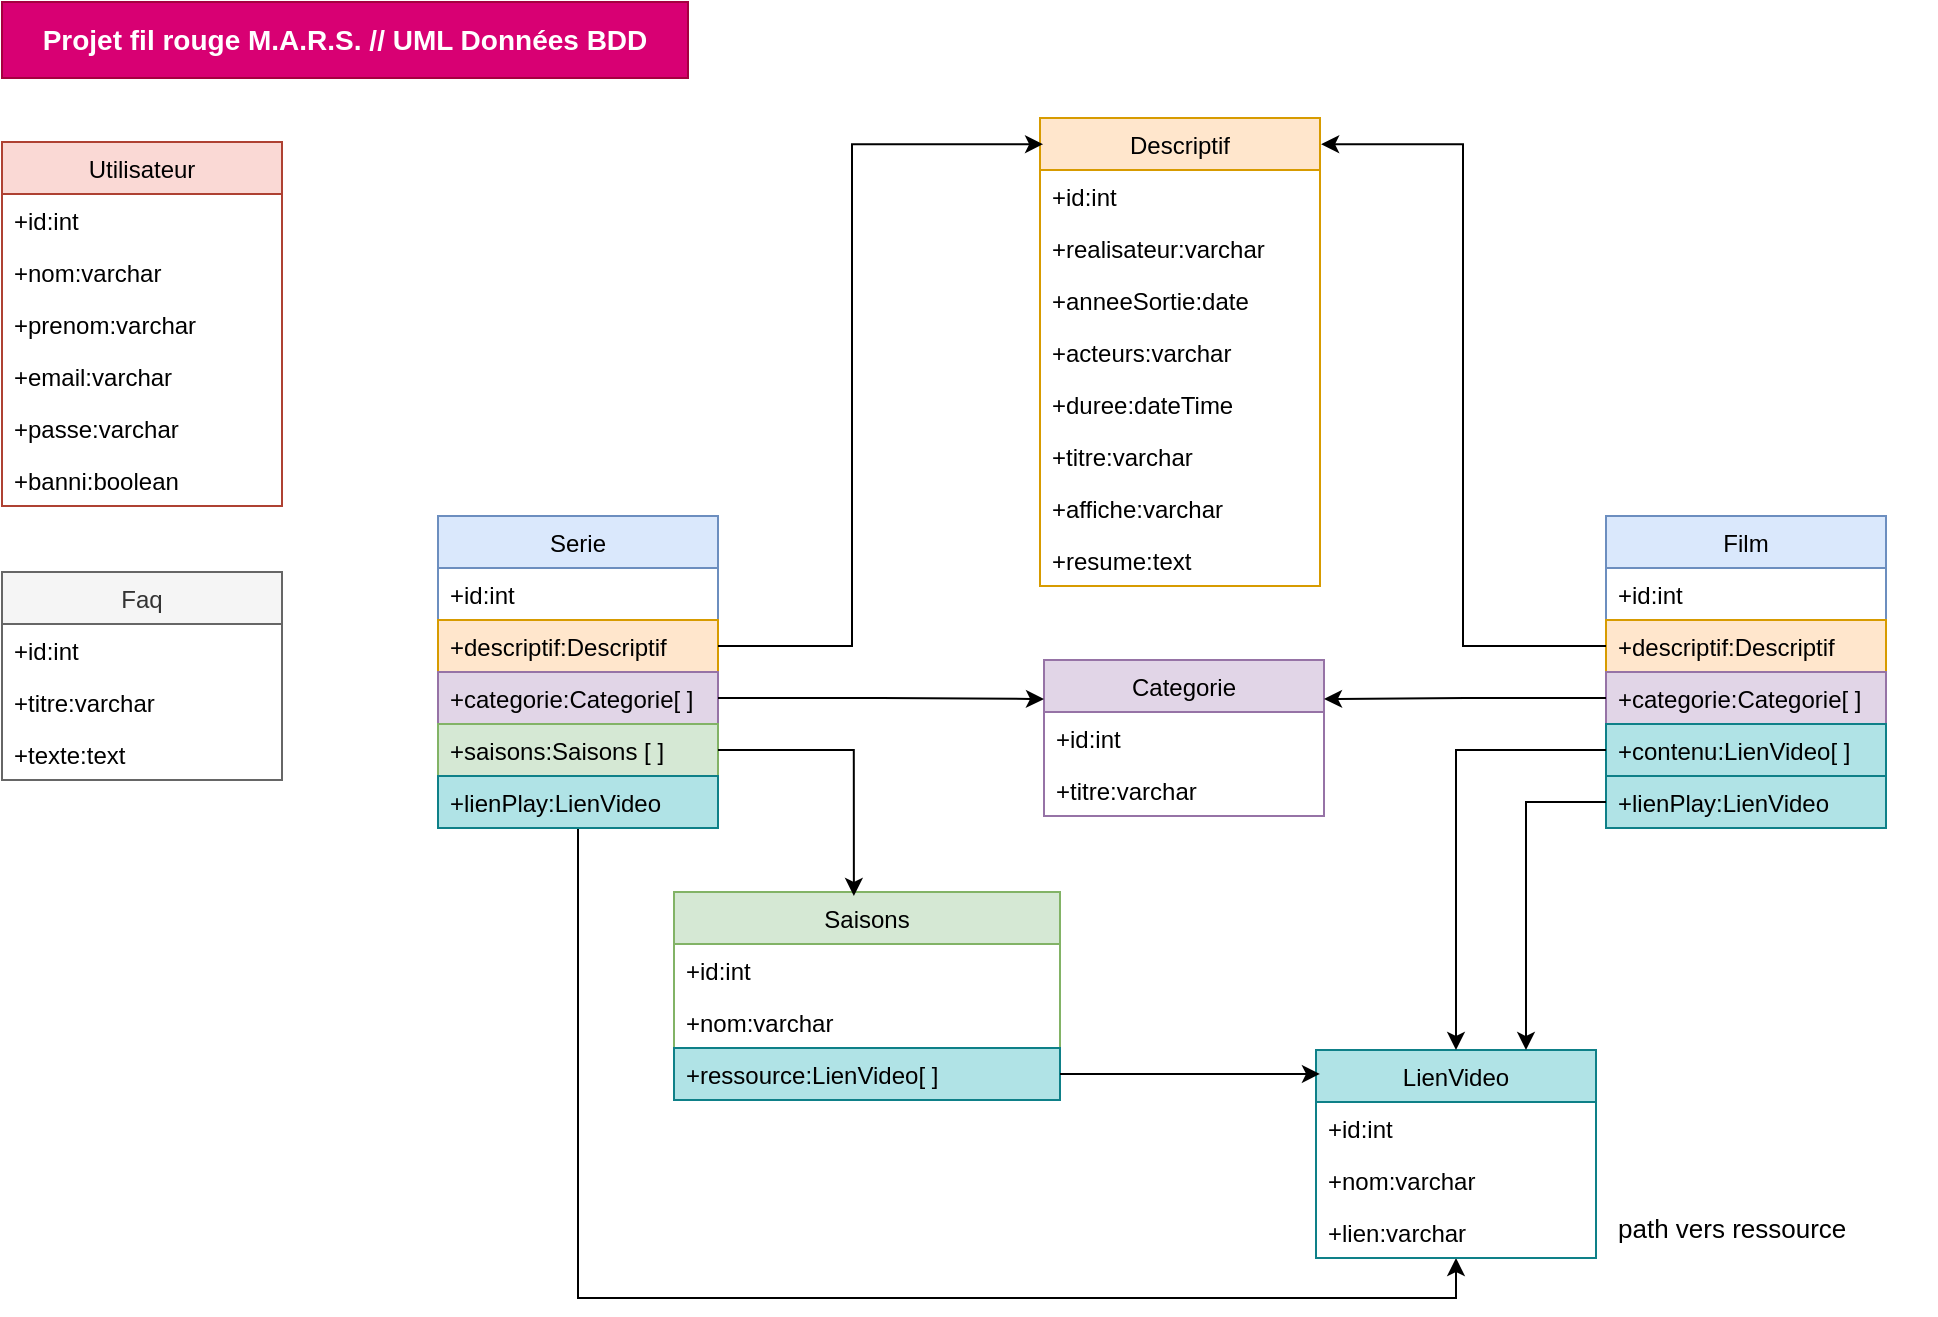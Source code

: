 <mxfile version="18.0.2"><diagram id="t_t7tqn6cz8N02ouKKyp" name="Page-1"><mxGraphModel dx="1422" dy="762" grid="0" gridSize="10" guides="1" tooltips="1" connect="1" arrows="1" fold="1" page="0" pageScale="1" pageWidth="827" pageHeight="1169" math="0" shadow="0"><root><mxCell id="0"/><mxCell id="1" parent="0"/><mxCell id="_OxvFJDBYLEttB0vJ1yU-1" value="Utilisateur" style="swimlane;fontStyle=0;childLayout=stackLayout;horizontal=1;startSize=26;fillColor=#fad9d5;horizontalStack=0;resizeParent=1;resizeParentMax=0;resizeLast=0;collapsible=1;marginBottom=0;strokeColor=#ae4132;" vertex="1" parent="1"><mxGeometry x="9" y="80" width="140" height="182" as="geometry"/></mxCell><mxCell id="_OxvFJDBYLEttB0vJ1yU-2" value="+id:int" style="text;strokeColor=none;fillColor=none;align=left;verticalAlign=top;spacingLeft=4;spacingRight=4;overflow=hidden;rotatable=0;points=[[0,0.5],[1,0.5]];portConstraint=eastwest;" vertex="1" parent="_OxvFJDBYLEttB0vJ1yU-1"><mxGeometry y="26" width="140" height="26" as="geometry"/></mxCell><mxCell id="_OxvFJDBYLEttB0vJ1yU-3" value="+nom:varchar" style="text;strokeColor=none;fillColor=none;align=left;verticalAlign=top;spacingLeft=4;spacingRight=4;overflow=hidden;rotatable=0;points=[[0,0.5],[1,0.5]];portConstraint=eastwest;" vertex="1" parent="_OxvFJDBYLEttB0vJ1yU-1"><mxGeometry y="52" width="140" height="26" as="geometry"/></mxCell><mxCell id="_OxvFJDBYLEttB0vJ1yU-4" value="+prenom:varchar" style="text;strokeColor=none;fillColor=none;align=left;verticalAlign=top;spacingLeft=4;spacingRight=4;overflow=hidden;rotatable=0;points=[[0,0.5],[1,0.5]];portConstraint=eastwest;" vertex="1" parent="_OxvFJDBYLEttB0vJ1yU-1"><mxGeometry y="78" width="140" height="26" as="geometry"/></mxCell><mxCell id="_OxvFJDBYLEttB0vJ1yU-6" value="+email:varchar" style="text;strokeColor=none;fillColor=none;align=left;verticalAlign=top;spacingLeft=4;spacingRight=4;overflow=hidden;rotatable=0;points=[[0,0.5],[1,0.5]];portConstraint=eastwest;" vertex="1" parent="_OxvFJDBYLEttB0vJ1yU-1"><mxGeometry y="104" width="140" height="26" as="geometry"/></mxCell><mxCell id="_OxvFJDBYLEttB0vJ1yU-7" value="+passe:varchar" style="text;strokeColor=none;fillColor=none;align=left;verticalAlign=top;spacingLeft=4;spacingRight=4;overflow=hidden;rotatable=0;points=[[0,0.5],[1,0.5]];portConstraint=eastwest;" vertex="1" parent="_OxvFJDBYLEttB0vJ1yU-1"><mxGeometry y="130" width="140" height="26" as="geometry"/></mxCell><mxCell id="_OxvFJDBYLEttB0vJ1yU-8" value="+banni:boolean" style="text;strokeColor=none;fillColor=none;align=left;verticalAlign=top;spacingLeft=4;spacingRight=4;overflow=hidden;rotatable=0;points=[[0,0.5],[1,0.5]];portConstraint=eastwest;" vertex="1" parent="_OxvFJDBYLEttB0vJ1yU-1"><mxGeometry y="156" width="140" height="26" as="geometry"/></mxCell><mxCell id="_OxvFJDBYLEttB0vJ1yU-9" value="Projet fil rouge M.A.R.S. // UML Données BDD" style="text;html=1;align=center;verticalAlign=middle;whiteSpace=wrap;rounded=0;fontStyle=1;fontSize=14;fillColor=#d80073;strokeColor=#A50040;fontColor=#ffffff;" vertex="1" parent="1"><mxGeometry x="9" y="10" width="343" height="38" as="geometry"/></mxCell><mxCell id="_OxvFJDBYLEttB0vJ1yU-14" value="Faq" style="swimlane;fontStyle=0;childLayout=stackLayout;horizontal=1;startSize=26;fillColor=#f5f5f5;horizontalStack=0;resizeParent=1;resizeParentMax=0;resizeLast=0;collapsible=1;marginBottom=0;strokeColor=#666666;fontColor=#333333;" vertex="1" parent="1"><mxGeometry x="9" y="295" width="140" height="104" as="geometry"/></mxCell><mxCell id="_OxvFJDBYLEttB0vJ1yU-15" value="+id:int" style="text;strokeColor=none;fillColor=none;align=left;verticalAlign=top;spacingLeft=4;spacingRight=4;overflow=hidden;rotatable=0;points=[[0,0.5],[1,0.5]];portConstraint=eastwest;" vertex="1" parent="_OxvFJDBYLEttB0vJ1yU-14"><mxGeometry y="26" width="140" height="26" as="geometry"/></mxCell><mxCell id="_OxvFJDBYLEttB0vJ1yU-16" value="+titre:varchar" style="text;strokeColor=none;fillColor=none;align=left;verticalAlign=top;spacingLeft=4;spacingRight=4;overflow=hidden;rotatable=0;points=[[0,0.5],[1,0.5]];portConstraint=eastwest;" vertex="1" parent="_OxvFJDBYLEttB0vJ1yU-14"><mxGeometry y="52" width="140" height="26" as="geometry"/></mxCell><mxCell id="_OxvFJDBYLEttB0vJ1yU-17" value="+texte:text" style="text;strokeColor=none;fillColor=none;align=left;verticalAlign=top;spacingLeft=4;spacingRight=4;overflow=hidden;rotatable=0;points=[[0,0.5],[1,0.5]];portConstraint=eastwest;" vertex="1" parent="_OxvFJDBYLEttB0vJ1yU-14"><mxGeometry y="78" width="140" height="26" as="geometry"/></mxCell><mxCell id="_OxvFJDBYLEttB0vJ1yU-35" value="path vers ressource" style="text;html=1;strokeColor=none;fillColor=none;align=left;verticalAlign=middle;whiteSpace=wrap;rounded=0;fontSize=13;" vertex="1" parent="1"><mxGeometry x="815" y="608" width="161" height="30" as="geometry"/></mxCell><mxCell id="_OxvFJDBYLEttB0vJ1yU-42" value="Descriptif" style="swimlane;fontStyle=0;childLayout=stackLayout;horizontal=1;startSize=26;fillColor=#ffe6cc;horizontalStack=0;resizeParent=1;resizeParentMax=0;resizeLast=0;collapsible=1;marginBottom=0;strokeColor=#d79b00;" vertex="1" parent="1"><mxGeometry x="528" y="68" width="140" height="234" as="geometry"/></mxCell><mxCell id="_OxvFJDBYLEttB0vJ1yU-43" value="+id:int" style="text;strokeColor=none;fillColor=none;align=left;verticalAlign=top;spacingLeft=4;spacingRight=4;overflow=hidden;rotatable=0;points=[[0,0.5],[1,0.5]];portConstraint=eastwest;" vertex="1" parent="_OxvFJDBYLEttB0vJ1yU-42"><mxGeometry y="26" width="140" height="26" as="geometry"/></mxCell><mxCell id="_OxvFJDBYLEttB0vJ1yU-44" value="+realisateur:varchar" style="text;strokeColor=none;fillColor=none;align=left;verticalAlign=top;spacingLeft=4;spacingRight=4;overflow=hidden;rotatable=0;points=[[0,0.5],[1,0.5]];portConstraint=eastwest;" vertex="1" parent="_OxvFJDBYLEttB0vJ1yU-42"><mxGeometry y="52" width="140" height="26" as="geometry"/></mxCell><mxCell id="_OxvFJDBYLEttB0vJ1yU-45" value="+anneeSortie:date" style="text;strokeColor=none;fillColor=none;align=left;verticalAlign=top;spacingLeft=4;spacingRight=4;overflow=hidden;rotatable=0;points=[[0,0.5],[1,0.5]];portConstraint=eastwest;" vertex="1" parent="_OxvFJDBYLEttB0vJ1yU-42"><mxGeometry y="78" width="140" height="26" as="geometry"/></mxCell><mxCell id="_OxvFJDBYLEttB0vJ1yU-46" value="+acteurs:varchar" style="text;strokeColor=none;fillColor=none;align=left;verticalAlign=top;spacingLeft=4;spacingRight=4;overflow=hidden;rotatable=0;points=[[0,0.5],[1,0.5]];portConstraint=eastwest;" vertex="1" parent="_OxvFJDBYLEttB0vJ1yU-42"><mxGeometry y="104" width="140" height="26" as="geometry"/></mxCell><mxCell id="_OxvFJDBYLEttB0vJ1yU-76" value="+duree:dateTime" style="text;strokeColor=none;fillColor=none;align=left;verticalAlign=top;spacingLeft=4;spacingRight=4;overflow=hidden;rotatable=0;points=[[0,0.5],[1,0.5]];portConstraint=eastwest;" vertex="1" parent="_OxvFJDBYLEttB0vJ1yU-42"><mxGeometry y="130" width="140" height="26" as="geometry"/></mxCell><mxCell id="_OxvFJDBYLEttB0vJ1yU-123" value="+titre:varchar" style="text;strokeColor=none;fillColor=none;align=left;verticalAlign=top;spacingLeft=4;spacingRight=4;overflow=hidden;rotatable=0;points=[[0,0.5],[1,0.5]];portConstraint=eastwest;" vertex="1" parent="_OxvFJDBYLEttB0vJ1yU-42"><mxGeometry y="156" width="140" height="26" as="geometry"/></mxCell><mxCell id="_OxvFJDBYLEttB0vJ1yU-124" value="+affiche:varchar" style="text;strokeColor=none;fillColor=none;align=left;verticalAlign=top;spacingLeft=4;spacingRight=4;overflow=hidden;rotatable=0;points=[[0,0.5],[1,0.5]];portConstraint=eastwest;" vertex="1" parent="_OxvFJDBYLEttB0vJ1yU-42"><mxGeometry y="182" width="140" height="26" as="geometry"/></mxCell><mxCell id="_OxvFJDBYLEttB0vJ1yU-125" value="+resume:text" style="text;strokeColor=none;fillColor=none;align=left;verticalAlign=top;spacingLeft=4;spacingRight=4;overflow=hidden;rotatable=0;points=[[0,0.5],[1,0.5]];portConstraint=eastwest;" vertex="1" parent="_OxvFJDBYLEttB0vJ1yU-42"><mxGeometry y="208" width="140" height="26" as="geometry"/></mxCell><mxCell id="_OxvFJDBYLEttB0vJ1yU-53" value="Categorie" style="swimlane;fontStyle=0;childLayout=stackLayout;horizontal=1;startSize=26;fillColor=#e1d5e7;horizontalStack=0;resizeParent=1;resizeParentMax=0;resizeLast=0;collapsible=1;marginBottom=0;strokeColor=#9673a6;" vertex="1" parent="1"><mxGeometry x="530" y="339" width="140" height="78" as="geometry"/></mxCell><mxCell id="_OxvFJDBYLEttB0vJ1yU-54" value="+id:int" style="text;strokeColor=none;fillColor=none;align=left;verticalAlign=top;spacingLeft=4;spacingRight=4;overflow=hidden;rotatable=0;points=[[0,0.5],[1,0.5]];portConstraint=eastwest;" vertex="1" parent="_OxvFJDBYLEttB0vJ1yU-53"><mxGeometry y="26" width="140" height="26" as="geometry"/></mxCell><mxCell id="_OxvFJDBYLEttB0vJ1yU-55" value="+titre:varchar" style="text;strokeColor=none;fillColor=none;align=left;verticalAlign=top;spacingLeft=4;spacingRight=4;overflow=hidden;rotatable=0;points=[[0,0.5],[1,0.5]];portConstraint=eastwest;" vertex="1" parent="_OxvFJDBYLEttB0vJ1yU-53"><mxGeometry y="52" width="140" height="26" as="geometry"/></mxCell><mxCell id="_OxvFJDBYLEttB0vJ1yU-136" style="edgeStyle=orthogonalEdgeStyle;rounded=0;orthogonalLoop=1;jettySize=auto;html=1;exitX=0.5;exitY=1;exitDx=0;exitDy=0;entryX=0.5;entryY=1;entryDx=0;entryDy=0;fontSize=13;" edge="1" parent="1" source="_OxvFJDBYLEttB0vJ1yU-67" target="_OxvFJDBYLEttB0vJ1yU-98"><mxGeometry relative="1" as="geometry"/></mxCell><mxCell id="_OxvFJDBYLEttB0vJ1yU-67" value="Serie" style="swimlane;fontStyle=0;childLayout=stackLayout;horizontal=1;startSize=26;fillColor=#dae8fc;horizontalStack=0;resizeParent=1;resizeParentMax=0;resizeLast=0;collapsible=1;marginBottom=0;strokeColor=#6c8ebf;" vertex="1" parent="1"><mxGeometry x="227" y="267" width="140" height="156" as="geometry"/></mxCell><mxCell id="_OxvFJDBYLEttB0vJ1yU-68" value="+id:int" style="text;strokeColor=none;fillColor=none;align=left;verticalAlign=top;spacingLeft=4;spacingRight=4;overflow=hidden;rotatable=0;points=[[0,0.5],[1,0.5]];portConstraint=eastwest;" vertex="1" parent="_OxvFJDBYLEttB0vJ1yU-67"><mxGeometry y="26" width="140" height="26" as="geometry"/></mxCell><mxCell id="_OxvFJDBYLEttB0vJ1yU-74" value="+descriptif:Descriptif" style="text;strokeColor=#d79b00;fillColor=#ffe6cc;align=left;verticalAlign=top;spacingLeft=4;spacingRight=4;overflow=hidden;rotatable=0;points=[[0,0.5],[1,0.5]];portConstraint=eastwest;" vertex="1" parent="_OxvFJDBYLEttB0vJ1yU-67"><mxGeometry y="52" width="140" height="26" as="geometry"/></mxCell><mxCell id="_OxvFJDBYLEttB0vJ1yU-75" value="+categorie:Categorie[ ]" style="text;strokeColor=#9673a6;fillColor=#e1d5e7;align=left;verticalAlign=top;spacingLeft=4;spacingRight=4;overflow=hidden;rotatable=0;points=[[0,0.5],[1,0.5]];portConstraint=eastwest;" vertex="1" parent="_OxvFJDBYLEttB0vJ1yU-67"><mxGeometry y="78" width="140" height="26" as="geometry"/></mxCell><mxCell id="_OxvFJDBYLEttB0vJ1yU-103" value="+saisons:Saisons [ ]" style="text;strokeColor=#82b366;fillColor=#d5e8d4;align=left;verticalAlign=top;spacingLeft=4;spacingRight=4;overflow=hidden;rotatable=0;points=[[0,0.5],[1,0.5]];portConstraint=eastwest;" vertex="1" parent="_OxvFJDBYLEttB0vJ1yU-67"><mxGeometry y="104" width="140" height="26" as="geometry"/></mxCell><mxCell id="_OxvFJDBYLEttB0vJ1yU-133" value="+lienPlay:LienVideo" style="text;strokeColor=#0e8088;fillColor=#b0e3e6;align=left;verticalAlign=top;spacingLeft=4;spacingRight=4;overflow=hidden;rotatable=0;points=[[0,0.5],[1,0.5]];portConstraint=eastwest;" vertex="1" parent="_OxvFJDBYLEttB0vJ1yU-67"><mxGeometry y="130" width="140" height="26" as="geometry"/></mxCell><mxCell id="_OxvFJDBYLEttB0vJ1yU-93" value="Saisons" style="swimlane;fontStyle=0;childLayout=stackLayout;horizontal=1;startSize=26;fillColor=#d5e8d4;horizontalStack=0;resizeParent=1;resizeParentMax=0;resizeLast=0;collapsible=1;marginBottom=0;strokeColor=#82b366;" vertex="1" parent="1"><mxGeometry x="345" y="455" width="193" height="104" as="geometry"/></mxCell><mxCell id="_OxvFJDBYLEttB0vJ1yU-94" value="+id:int" style="text;strokeColor=none;fillColor=none;align=left;verticalAlign=top;spacingLeft=4;spacingRight=4;overflow=hidden;rotatable=0;points=[[0,0.5],[1,0.5]];portConstraint=eastwest;" vertex="1" parent="_OxvFJDBYLEttB0vJ1yU-93"><mxGeometry y="26" width="193" height="26" as="geometry"/></mxCell><mxCell id="_OxvFJDBYLEttB0vJ1yU-95" value="+nom:varchar" style="text;strokeColor=none;fillColor=none;align=left;verticalAlign=top;spacingLeft=4;spacingRight=4;overflow=hidden;rotatable=0;points=[[0,0.5],[1,0.5]];portConstraint=eastwest;" vertex="1" parent="_OxvFJDBYLEttB0vJ1yU-93"><mxGeometry y="52" width="193" height="26" as="geometry"/></mxCell><mxCell id="_OxvFJDBYLEttB0vJ1yU-96" value="+ressource:LienVideo[ ]" style="text;strokeColor=#0e8088;fillColor=#b0e3e6;align=left;verticalAlign=top;spacingLeft=4;spacingRight=4;overflow=hidden;rotatable=0;points=[[0,0.5],[1,0.5]];portConstraint=eastwest;" vertex="1" parent="_OxvFJDBYLEttB0vJ1yU-93"><mxGeometry y="78" width="193" height="26" as="geometry"/></mxCell><mxCell id="_OxvFJDBYLEttB0vJ1yU-98" value="LienVideo" style="swimlane;fontStyle=0;childLayout=stackLayout;horizontal=1;startSize=26;fillColor=#b0e3e6;horizontalStack=0;resizeParent=1;resizeParentMax=0;resizeLast=0;collapsible=1;marginBottom=0;strokeColor=#0e8088;" vertex="1" parent="1"><mxGeometry x="666" y="534" width="140" height="104" as="geometry"/></mxCell><mxCell id="_OxvFJDBYLEttB0vJ1yU-99" value="+id:int" style="text;strokeColor=none;fillColor=none;align=left;verticalAlign=top;spacingLeft=4;spacingRight=4;overflow=hidden;rotatable=0;points=[[0,0.5],[1,0.5]];portConstraint=eastwest;" vertex="1" parent="_OxvFJDBYLEttB0vJ1yU-98"><mxGeometry y="26" width="140" height="26" as="geometry"/></mxCell><mxCell id="_OxvFJDBYLEttB0vJ1yU-100" value="+nom:varchar" style="text;strokeColor=none;fillColor=none;align=left;verticalAlign=top;spacingLeft=4;spacingRight=4;overflow=hidden;rotatable=0;points=[[0,0.5],[1,0.5]];portConstraint=eastwest;" vertex="1" parent="_OxvFJDBYLEttB0vJ1yU-98"><mxGeometry y="52" width="140" height="26" as="geometry"/></mxCell><mxCell id="_OxvFJDBYLEttB0vJ1yU-101" value="+lien:varchar" style="text;strokeColor=none;fillColor=none;align=left;verticalAlign=top;spacingLeft=4;spacingRight=4;overflow=hidden;rotatable=0;points=[[0,0.5],[1,0.5]];portConstraint=eastwest;" vertex="1" parent="_OxvFJDBYLEttB0vJ1yU-98"><mxGeometry y="78" width="140" height="26" as="geometry"/></mxCell><mxCell id="_OxvFJDBYLEttB0vJ1yU-108" style="edgeStyle=orthogonalEdgeStyle;rounded=0;orthogonalLoop=1;jettySize=auto;html=1;exitX=1;exitY=0.5;exitDx=0;exitDy=0;entryX=0.014;entryY=0.115;entryDx=0;entryDy=0;entryPerimeter=0;fontSize=13;" edge="1" parent="1" source="_OxvFJDBYLEttB0vJ1yU-96" target="_OxvFJDBYLEttB0vJ1yU-98"><mxGeometry relative="1" as="geometry"/></mxCell><mxCell id="_OxvFJDBYLEttB0vJ1yU-110" value="Film" style="swimlane;fontStyle=0;childLayout=stackLayout;horizontal=1;startSize=26;fillColor=#dae8fc;horizontalStack=0;resizeParent=1;resizeParentMax=0;resizeLast=0;collapsible=1;marginBottom=0;strokeColor=#6c8ebf;" vertex="1" parent="1"><mxGeometry x="811" y="267" width="140" height="156" as="geometry"/></mxCell><mxCell id="_OxvFJDBYLEttB0vJ1yU-111" value="+id:int" style="text;strokeColor=none;fillColor=none;align=left;verticalAlign=top;spacingLeft=4;spacingRight=4;overflow=hidden;rotatable=0;points=[[0,0.5],[1,0.5]];portConstraint=eastwest;" vertex="1" parent="_OxvFJDBYLEttB0vJ1yU-110"><mxGeometry y="26" width="140" height="26" as="geometry"/></mxCell><mxCell id="_OxvFJDBYLEttB0vJ1yU-115" value="+descriptif:Descriptif" style="text;strokeColor=#d79b00;fillColor=#ffe6cc;align=left;verticalAlign=top;spacingLeft=4;spacingRight=4;overflow=hidden;rotatable=0;points=[[0,0.5],[1,0.5]];portConstraint=eastwest;" vertex="1" parent="_OxvFJDBYLEttB0vJ1yU-110"><mxGeometry y="52" width="140" height="26" as="geometry"/></mxCell><mxCell id="_OxvFJDBYLEttB0vJ1yU-116" value="+categorie:Categorie[ ]" style="text;strokeColor=#9673a6;fillColor=#e1d5e7;align=left;verticalAlign=top;spacingLeft=4;spacingRight=4;overflow=hidden;rotatable=0;points=[[0,0.5],[1,0.5]];portConstraint=eastwest;" vertex="1" parent="_OxvFJDBYLEttB0vJ1yU-110"><mxGeometry y="78" width="140" height="26" as="geometry"/></mxCell><mxCell id="_OxvFJDBYLEttB0vJ1yU-117" value="+contenu:LienVideo[ ]" style="text;strokeColor=#0e8088;fillColor=#b0e3e6;align=left;verticalAlign=top;spacingLeft=4;spacingRight=4;overflow=hidden;rotatable=0;points=[[0,0.5],[1,0.5]];portConstraint=eastwest;" vertex="1" parent="_OxvFJDBYLEttB0vJ1yU-110"><mxGeometry y="104" width="140" height="26" as="geometry"/></mxCell><mxCell id="_OxvFJDBYLEttB0vJ1yU-132" value="+lienPlay:LienVideo" style="text;strokeColor=#0e8088;fillColor=#b0e3e6;align=left;verticalAlign=top;spacingLeft=4;spacingRight=4;overflow=hidden;rotatable=0;points=[[0,0.5],[1,0.5]];portConstraint=eastwest;" vertex="1" parent="_OxvFJDBYLEttB0vJ1yU-110"><mxGeometry y="130" width="140" height="26" as="geometry"/></mxCell><mxCell id="_OxvFJDBYLEttB0vJ1yU-118" style="edgeStyle=orthogonalEdgeStyle;rounded=0;orthogonalLoop=1;jettySize=auto;html=1;exitX=0;exitY=0.5;exitDx=0;exitDy=0;fontSize=13;" edge="1" parent="1" source="_OxvFJDBYLEttB0vJ1yU-117" target="_OxvFJDBYLEttB0vJ1yU-98"><mxGeometry relative="1" as="geometry"/></mxCell><mxCell id="_OxvFJDBYLEttB0vJ1yU-126" style="edgeStyle=orthogonalEdgeStyle;rounded=0;orthogonalLoop=1;jettySize=auto;html=1;exitX=1;exitY=0.5;exitDx=0;exitDy=0;entryX=0.011;entryY=0.056;entryDx=0;entryDy=0;entryPerimeter=0;fontSize=13;" edge="1" parent="1" source="_OxvFJDBYLEttB0vJ1yU-74" target="_OxvFJDBYLEttB0vJ1yU-42"><mxGeometry relative="1" as="geometry"><Array as="points"><mxPoint x="434" y="332"/><mxPoint x="434" y="82"/></Array></mxGeometry></mxCell><mxCell id="_OxvFJDBYLEttB0vJ1yU-127" style="edgeStyle=orthogonalEdgeStyle;rounded=0;orthogonalLoop=1;jettySize=auto;html=1;exitX=0;exitY=0.5;exitDx=0;exitDy=0;entryX=1.004;entryY=0.056;entryDx=0;entryDy=0;entryPerimeter=0;fontSize=13;" edge="1" parent="1" source="_OxvFJDBYLEttB0vJ1yU-115" target="_OxvFJDBYLEttB0vJ1yU-42"><mxGeometry relative="1" as="geometry"/></mxCell><mxCell id="_OxvFJDBYLEttB0vJ1yU-128" style="edgeStyle=orthogonalEdgeStyle;rounded=0;orthogonalLoop=1;jettySize=auto;html=1;exitX=1;exitY=0.5;exitDx=0;exitDy=0;entryX=0.466;entryY=0.019;entryDx=0;entryDy=0;entryPerimeter=0;fontSize=13;" edge="1" parent="1" source="_OxvFJDBYLEttB0vJ1yU-103" target="_OxvFJDBYLEttB0vJ1yU-93"><mxGeometry relative="1" as="geometry"/></mxCell><mxCell id="_OxvFJDBYLEttB0vJ1yU-130" style="edgeStyle=orthogonalEdgeStyle;rounded=0;orthogonalLoop=1;jettySize=auto;html=1;exitX=1;exitY=0.5;exitDx=0;exitDy=0;entryX=0;entryY=0.25;entryDx=0;entryDy=0;fontSize=13;" edge="1" parent="1" source="_OxvFJDBYLEttB0vJ1yU-75" target="_OxvFJDBYLEttB0vJ1yU-53"><mxGeometry relative="1" as="geometry"/></mxCell><mxCell id="_OxvFJDBYLEttB0vJ1yU-131" style="edgeStyle=orthogonalEdgeStyle;rounded=0;orthogonalLoop=1;jettySize=auto;html=1;exitX=0;exitY=0.5;exitDx=0;exitDy=0;entryX=1;entryY=0.25;entryDx=0;entryDy=0;fontSize=13;" edge="1" parent="1" source="_OxvFJDBYLEttB0vJ1yU-116" target="_OxvFJDBYLEttB0vJ1yU-53"><mxGeometry relative="1" as="geometry"/></mxCell><mxCell id="_OxvFJDBYLEttB0vJ1yU-135" style="edgeStyle=orthogonalEdgeStyle;rounded=0;orthogonalLoop=1;jettySize=auto;html=1;exitX=0;exitY=0.5;exitDx=0;exitDy=0;entryX=0.75;entryY=0;entryDx=0;entryDy=0;fontSize=13;" edge="1" parent="1" source="_OxvFJDBYLEttB0vJ1yU-132" target="_OxvFJDBYLEttB0vJ1yU-98"><mxGeometry relative="1" as="geometry"/></mxCell></root></mxGraphModel></diagram></mxfile>